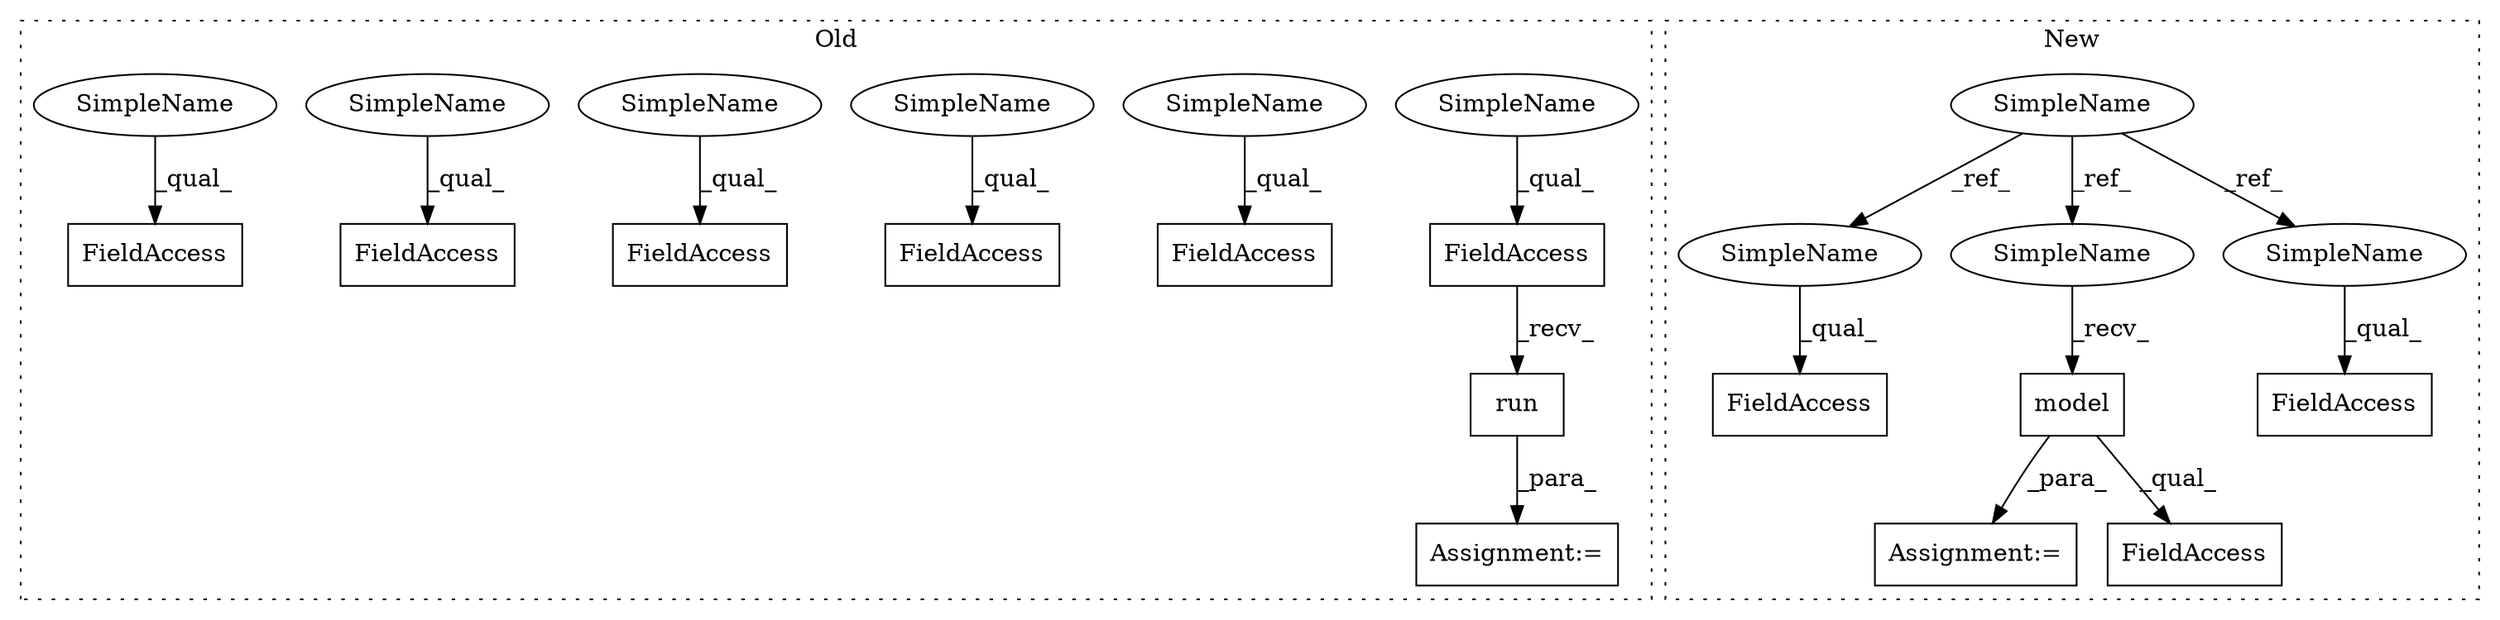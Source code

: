 digraph G {
subgraph cluster0 {
1 [label="run" a="32" s="3731,3821" l="4,1" shape="box"];
3 [label="FieldAccess" a="22" s="3721" l="9" shape="box"];
5 [label="FieldAccess" a="22" s="3636" l="9" shape="box"];
9 [label="Assignment:=" a="7" s="3719" l="2" shape="box"];
10 [label="FieldAccess" a="22" s="3812" l="6" shape="box"];
12 [label="FieldAccess" a="22" s="3745" l="13" shape="box"];
13 [label="FieldAccess" a="22" s="3801" l="7" shape="box"];
14 [label="FieldAccess" a="22" s="3650" l="6" shape="box"];
18 [label="SimpleName" a="42" s="3721" l="4" shape="ellipse"];
19 [label="SimpleName" a="42" s="3745" l="4" shape="ellipse"];
20 [label="SimpleName" a="42" s="3812" l="4" shape="ellipse"];
21 [label="SimpleName" a="42" s="3650" l="4" shape="ellipse"];
22 [label="SimpleName" a="42" s="3801" l="4" shape="ellipse"];
23 [label="SimpleName" a="42" s="3636" l="4" shape="ellipse"];
label = "Old";
style="dotted";
}
subgraph cluster1 {
2 [label="model" a="32" s="3374,3392" l="6,1" shape="box"];
4 [label="SimpleName" a="42" s="3145" l="4" shape="ellipse"];
6 [label="Assignment:=" a="7" s="3417" l="1" shape="box"];
7 [label="FieldAccess" a="22" s="3519" l="10" shape="box"];
8 [label="FieldAccess" a="22" s="3369" l="32" shape="box"];
11 [label="FieldAccess" a="22" s="3584" l="10" shape="box"];
15 [label="SimpleName" a="42" s="3584" l="4" shape="ellipse"];
16 [label="SimpleName" a="42" s="3369" l="4" shape="ellipse"];
17 [label="SimpleName" a="42" s="3519" l="4" shape="ellipse"];
label = "New";
style="dotted";
}
1 -> 9 [label="_para_"];
2 -> 8 [label="_qual_"];
2 -> 6 [label="_para_"];
3 -> 1 [label="_recv_"];
4 -> 16 [label="_ref_"];
4 -> 17 [label="_ref_"];
4 -> 15 [label="_ref_"];
15 -> 11 [label="_qual_"];
16 -> 2 [label="_recv_"];
17 -> 7 [label="_qual_"];
18 -> 3 [label="_qual_"];
19 -> 12 [label="_qual_"];
20 -> 10 [label="_qual_"];
21 -> 14 [label="_qual_"];
22 -> 13 [label="_qual_"];
23 -> 5 [label="_qual_"];
}
